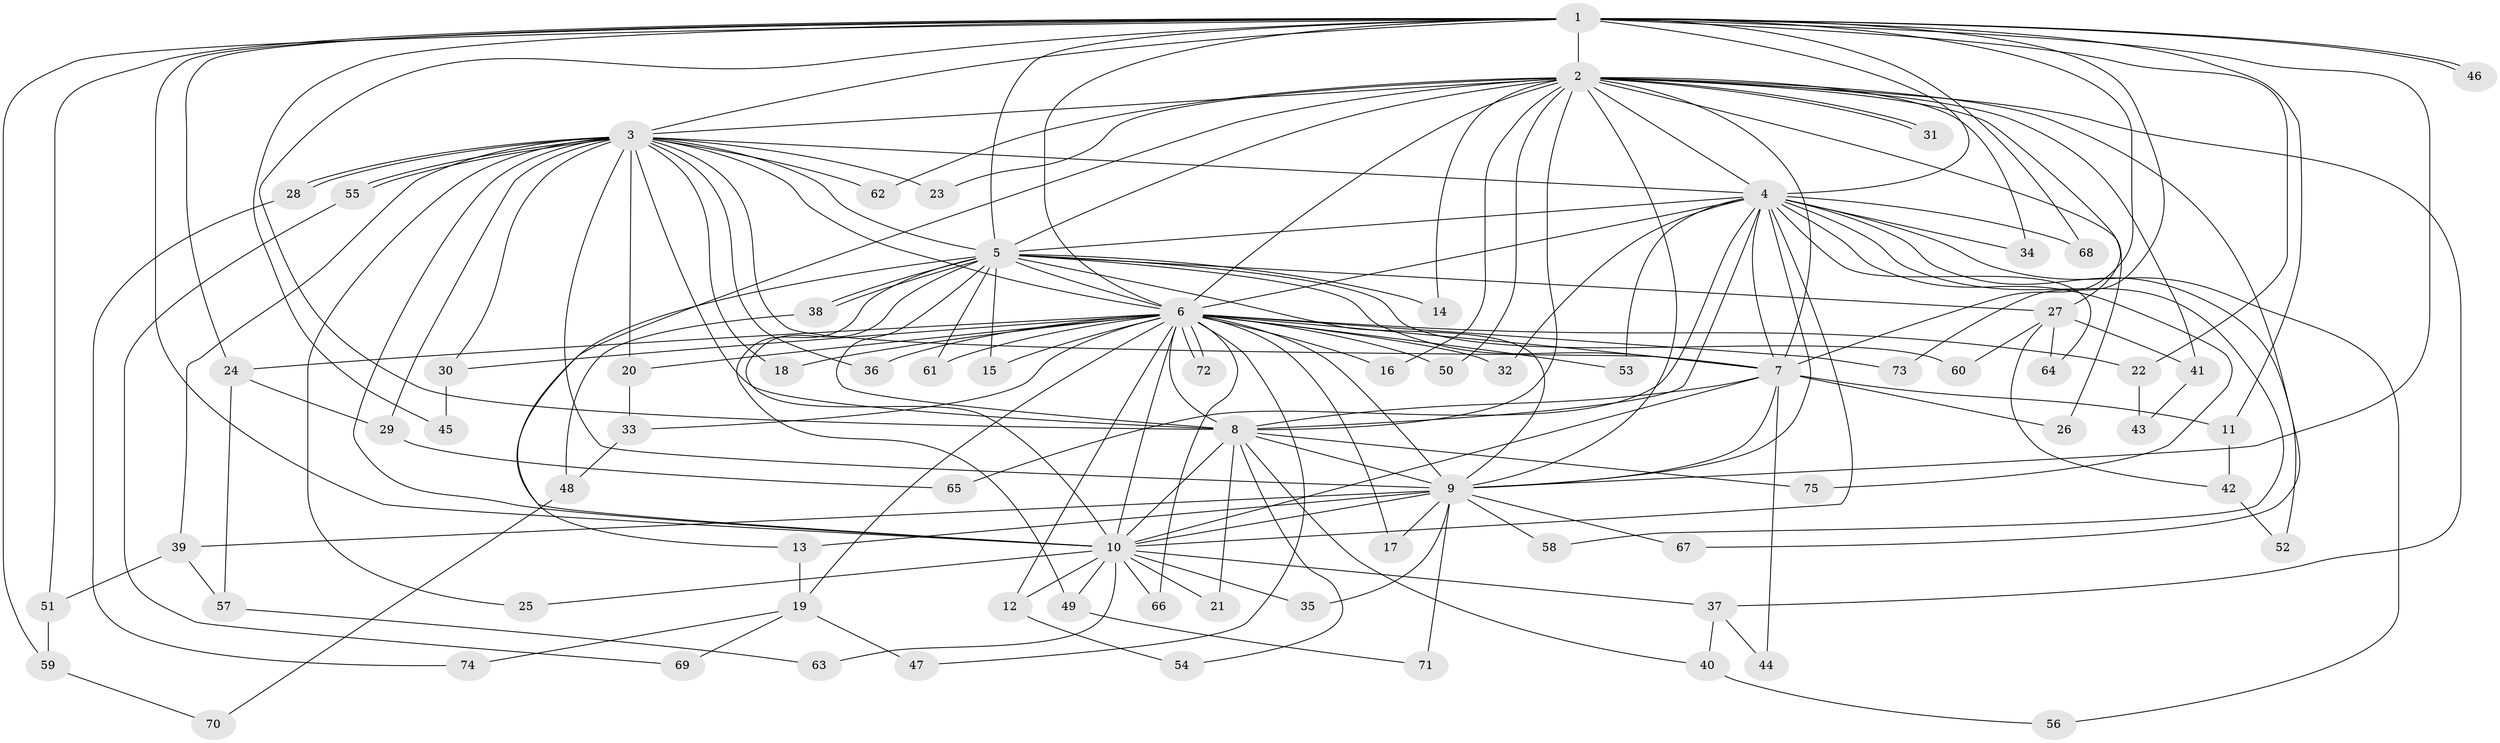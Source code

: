 // coarse degree distribution, {16: 0.03571428571428571, 19: 0.017857142857142856, 20: 0.03571428571428571, 17: 0.017857142857142856, 27: 0.017857142857142856, 11: 0.017857142857142856, 12: 0.017857142857142856, 15: 0.017857142857142856, 4: 0.07142857142857142, 3: 0.17857142857142858, 2: 0.5178571428571429, 5: 0.03571428571428571, 1: 0.017857142857142856}
// Generated by graph-tools (version 1.1) at 2025/51/02/27/25 19:51:42]
// undirected, 75 vertices, 175 edges
graph export_dot {
graph [start="1"]
  node [color=gray90,style=filled];
  1;
  2;
  3;
  4;
  5;
  6;
  7;
  8;
  9;
  10;
  11;
  12;
  13;
  14;
  15;
  16;
  17;
  18;
  19;
  20;
  21;
  22;
  23;
  24;
  25;
  26;
  27;
  28;
  29;
  30;
  31;
  32;
  33;
  34;
  35;
  36;
  37;
  38;
  39;
  40;
  41;
  42;
  43;
  44;
  45;
  46;
  47;
  48;
  49;
  50;
  51;
  52;
  53;
  54;
  55;
  56;
  57;
  58;
  59;
  60;
  61;
  62;
  63;
  64;
  65;
  66;
  67;
  68;
  69;
  70;
  71;
  72;
  73;
  74;
  75;
  1 -- 2;
  1 -- 3;
  1 -- 4;
  1 -- 5;
  1 -- 6;
  1 -- 7;
  1 -- 8;
  1 -- 9;
  1 -- 10;
  1 -- 11;
  1 -- 22;
  1 -- 24;
  1 -- 45;
  1 -- 46;
  1 -- 46;
  1 -- 51;
  1 -- 59;
  1 -- 68;
  1 -- 73;
  2 -- 3;
  2 -- 4;
  2 -- 5;
  2 -- 6;
  2 -- 7;
  2 -- 8;
  2 -- 9;
  2 -- 10;
  2 -- 14;
  2 -- 16;
  2 -- 23;
  2 -- 26;
  2 -- 27;
  2 -- 31;
  2 -- 31;
  2 -- 34;
  2 -- 37;
  2 -- 41;
  2 -- 50;
  2 -- 62;
  2 -- 67;
  3 -- 4;
  3 -- 5;
  3 -- 6;
  3 -- 7;
  3 -- 8;
  3 -- 9;
  3 -- 10;
  3 -- 18;
  3 -- 20;
  3 -- 23;
  3 -- 25;
  3 -- 28;
  3 -- 28;
  3 -- 29;
  3 -- 30;
  3 -- 36;
  3 -- 39;
  3 -- 55;
  3 -- 55;
  3 -- 62;
  4 -- 5;
  4 -- 6;
  4 -- 7;
  4 -- 8;
  4 -- 9;
  4 -- 10;
  4 -- 32;
  4 -- 34;
  4 -- 52;
  4 -- 53;
  4 -- 56;
  4 -- 58;
  4 -- 64;
  4 -- 65;
  4 -- 68;
  4 -- 75;
  5 -- 6;
  5 -- 7;
  5 -- 8;
  5 -- 9;
  5 -- 10;
  5 -- 13;
  5 -- 14;
  5 -- 15;
  5 -- 27;
  5 -- 38;
  5 -- 38;
  5 -- 49;
  5 -- 60;
  5 -- 61;
  6 -- 7;
  6 -- 8;
  6 -- 9;
  6 -- 10;
  6 -- 12;
  6 -- 15;
  6 -- 16;
  6 -- 17;
  6 -- 18;
  6 -- 19;
  6 -- 20;
  6 -- 22;
  6 -- 24;
  6 -- 30;
  6 -- 32;
  6 -- 33;
  6 -- 36;
  6 -- 47;
  6 -- 50;
  6 -- 53;
  6 -- 61;
  6 -- 66;
  6 -- 72;
  6 -- 72;
  6 -- 73;
  7 -- 8;
  7 -- 9;
  7 -- 10;
  7 -- 11;
  7 -- 26;
  7 -- 44;
  8 -- 9;
  8 -- 10;
  8 -- 21;
  8 -- 40;
  8 -- 54;
  8 -- 75;
  9 -- 10;
  9 -- 13;
  9 -- 17;
  9 -- 35;
  9 -- 39;
  9 -- 58;
  9 -- 67;
  9 -- 71;
  10 -- 12;
  10 -- 21;
  10 -- 25;
  10 -- 35;
  10 -- 37;
  10 -- 49;
  10 -- 63;
  10 -- 66;
  11 -- 42;
  12 -- 54;
  13 -- 19;
  19 -- 47;
  19 -- 69;
  19 -- 74;
  20 -- 33;
  22 -- 43;
  24 -- 29;
  24 -- 57;
  27 -- 41;
  27 -- 42;
  27 -- 60;
  27 -- 64;
  28 -- 74;
  29 -- 65;
  30 -- 45;
  33 -- 48;
  37 -- 40;
  37 -- 44;
  38 -- 48;
  39 -- 51;
  39 -- 57;
  40 -- 56;
  41 -- 43;
  42 -- 52;
  48 -- 70;
  49 -- 71;
  51 -- 59;
  55 -- 69;
  57 -- 63;
  59 -- 70;
}
